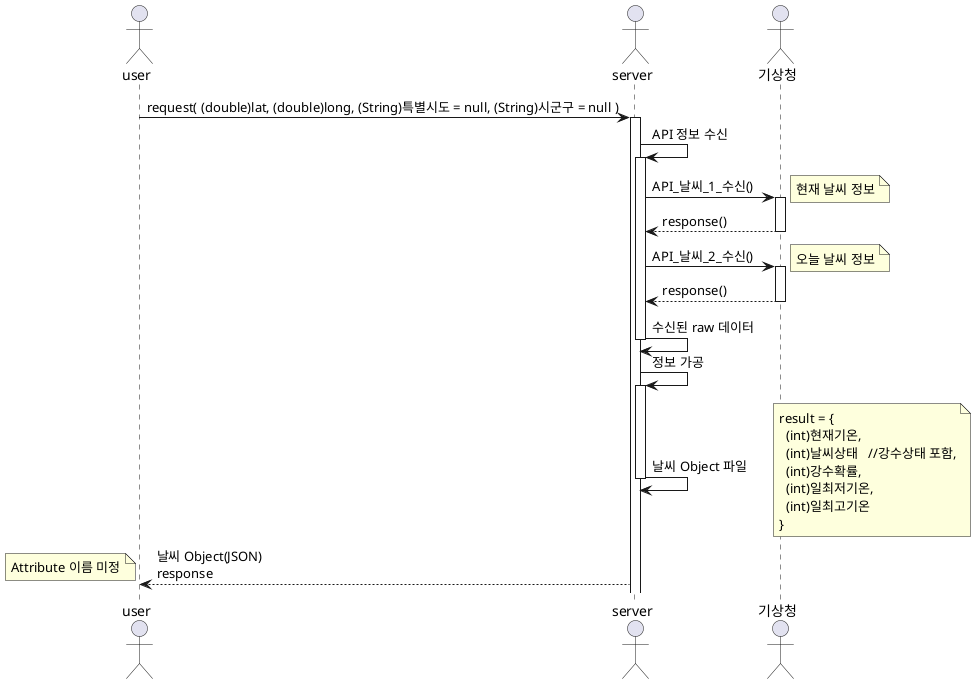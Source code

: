 @startuml seq_weather_current_realtime

actor user
actor server
actor weather as "기상청"

user -> server : request( (double)lat, (double)long, (String)특별시도 = null, (String)시군구 = null )
activate server


server -> server : API 정보 수신
activate server
server -> weather : API_날씨_1_수신()
note right: 현재 날씨 정보
activate weather
weather --> server : response()
deactivate weather

server -> weather : API_날씨_2_수신()
note right: 오늘 날씨 정보
activate weather
weather --> server : response()
deactivate weather
server -> server : 수신된 raw 데이터
deactivate server

server -> server : 정보 가공

activate server


server -> server : 날씨 Object 파일
note right : result = {\n  (int)현재기온,\n  (int)날씨상태   //강수상태 포함,\n  (int)강수확률,\n  (int)일최저기온,\n  (int)일최고기온\n}
deactivate server

server --> user : 날씨 Object(JSON)\nresponse
note left : Attribute 이름 미정

@enduml